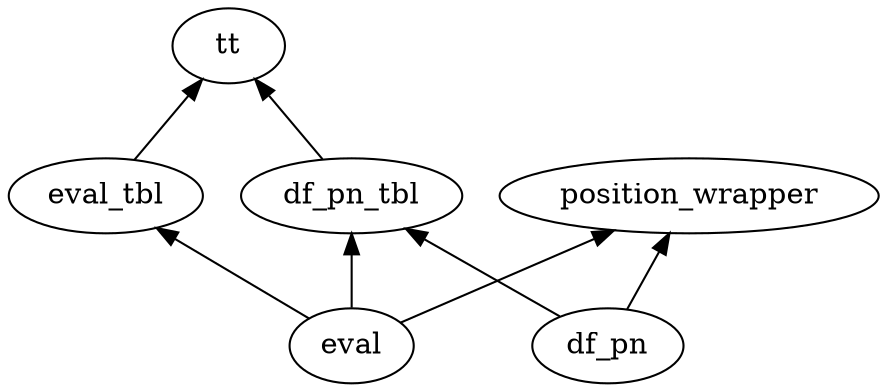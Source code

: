 digraph dependency {
    graph [
        rankdir = BT;
    ]
    df_pn_tbl -> tt;
    eval_tbl -> tt;
    df_pn -> position_wrapper;
    df_pn -> df_pn_tbl;
    eval -> position_wrapper;
    eval -> df_pn_tbl;
    eval -> eval_tbl;
}
